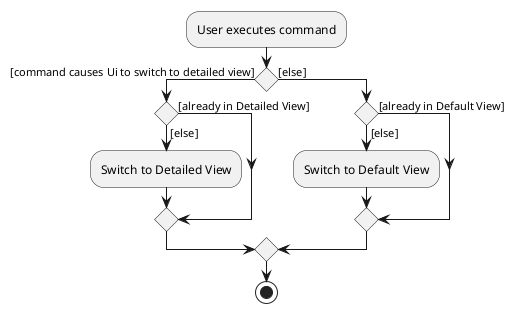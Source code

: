 @startuml
:User executes command;

if () then ([command causes Ui to switch to detailed view])
    if () then ([already in Detailed View])
    else ([else])
        :Switch to Detailed View;
    endif
else ([else])
    if () then ([already in Default View])
    else ([else])
        :Switch to Default View;
    endif
endif
stop
@enduml